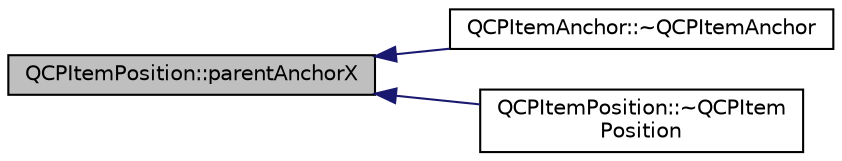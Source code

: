 digraph "QCPItemPosition::parentAnchorX"
{
  edge [fontname="Helvetica",fontsize="10",labelfontname="Helvetica",labelfontsize="10"];
  node [fontname="Helvetica",fontsize="10",shape=record];
  rankdir="LR";
  Node76 [label="QCPItemPosition::parentAnchorX",height=0.2,width=0.4,color="black", fillcolor="grey75", style="filled", fontcolor="black"];
  Node76 -> Node77 [dir="back",color="midnightblue",fontsize="10",style="solid",fontname="Helvetica"];
  Node77 [label="QCPItemAnchor::~QCPItemAnchor",height=0.2,width=0.4,color="black", fillcolor="white", style="filled",URL="$d4/d7c/class_q_c_p_item_anchor.html#a1868559407600688ee4d1a4621e81ceb"];
  Node76 -> Node78 [dir="back",color="midnightblue",fontsize="10",style="solid",fontname="Helvetica"];
  Node78 [label="QCPItemPosition::~QCPItem\lPosition",height=0.2,width=0.4,color="black", fillcolor="white", style="filled",URL="$d1/dad/class_q_c_p_item_position.html#ad8a289016f7a62332f9c865c39ab2047"];
}
